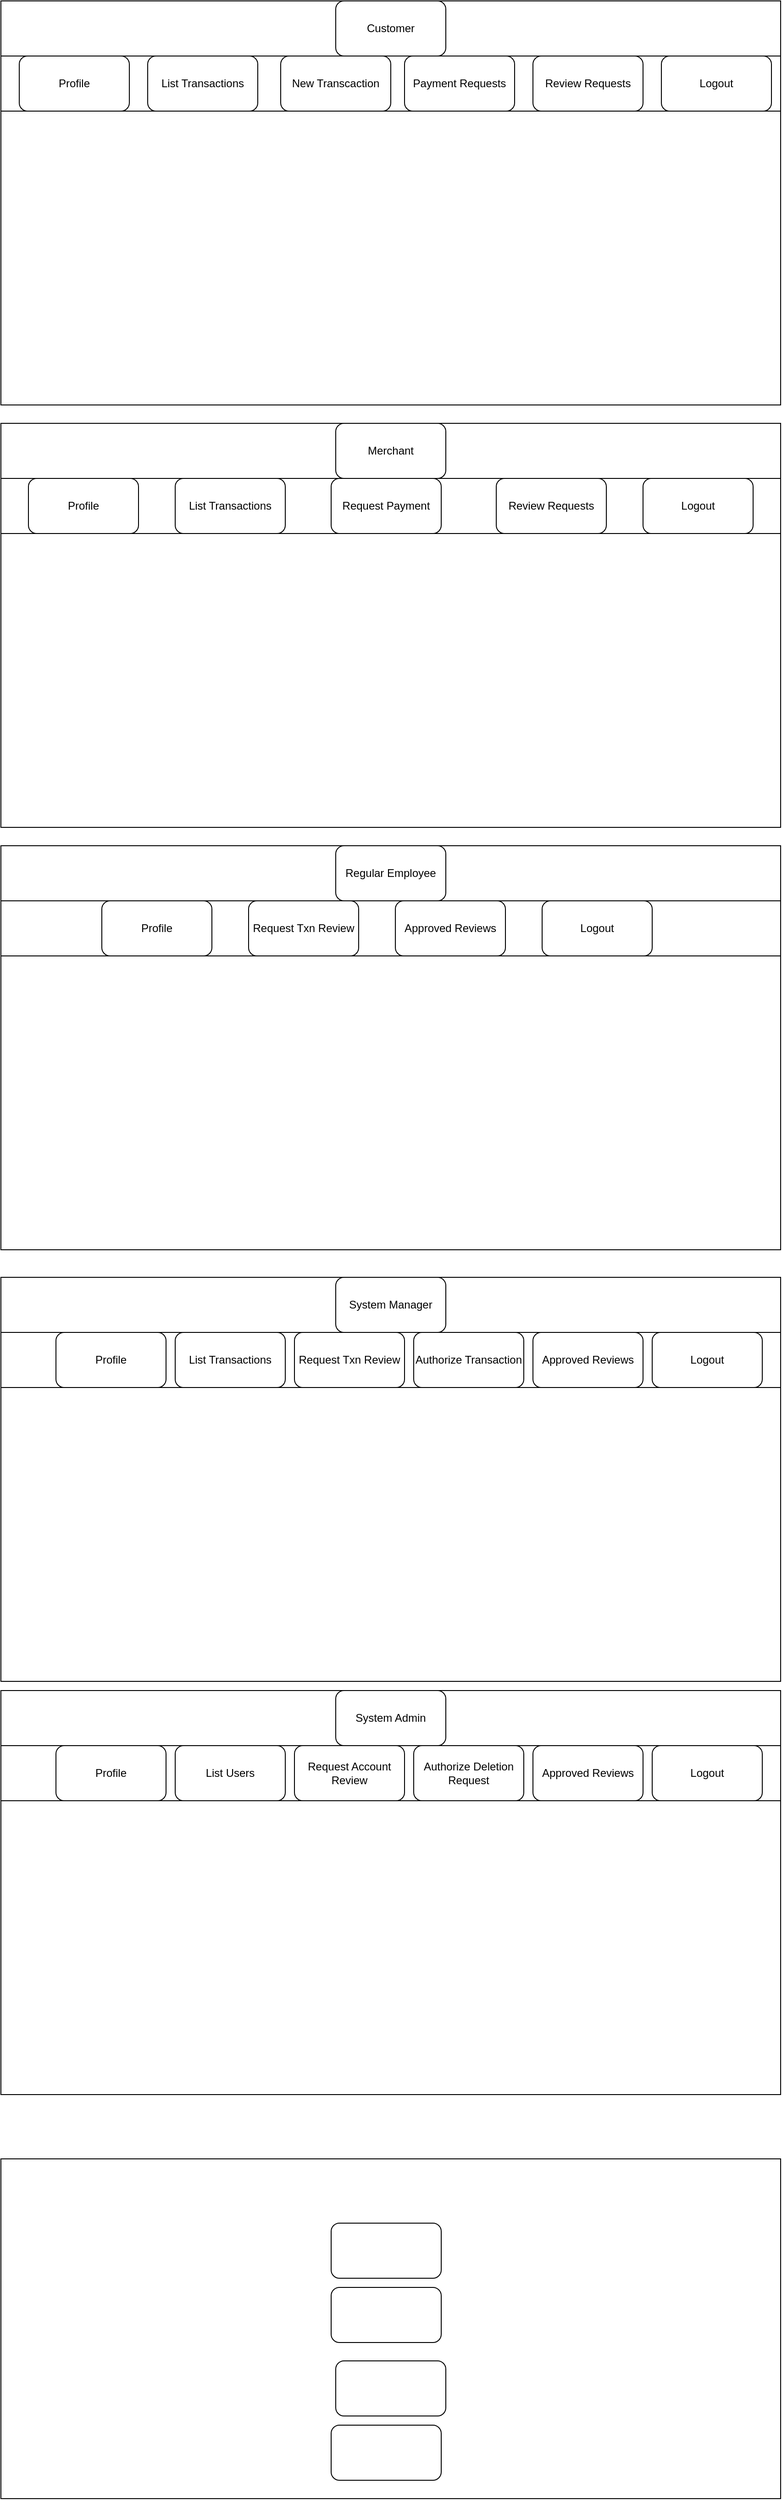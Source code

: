 <mxfile version="24.2.3" type="device">
  <diagram name="Page-1" id="quK-_K29_yYZpArmBf9Z">
    <mxGraphModel dx="1224" dy="2884" grid="1" gridSize="10" guides="1" tooltips="1" connect="1" arrows="1" fold="1" page="1" pageScale="1" pageWidth="850" pageHeight="1100" math="0" shadow="0">
      <root>
        <mxCell id="0" />
        <mxCell id="1" parent="0" />
        <mxCell id="_537F4ddGnLc1pz3b4_u-7" value="" style="rounded=0;whiteSpace=wrap;html=1;" parent="1" vertex="1">
          <mxGeometry y="130" width="850" height="440" as="geometry" />
        </mxCell>
        <mxCell id="_537F4ddGnLc1pz3b4_u-10" value="" style="rounded=0;whiteSpace=wrap;html=1;" parent="1" vertex="1">
          <mxGeometry y="190" width="850" height="60" as="geometry" />
        </mxCell>
        <mxCell id="_537F4ddGnLc1pz3b4_u-12" value="Profile" style="rounded=1;whiteSpace=wrap;html=1;" parent="1" vertex="1">
          <mxGeometry x="60" y="190" width="120" height="60" as="geometry" />
        </mxCell>
        <mxCell id="_537F4ddGnLc1pz3b4_u-13" value="List Transactions" style="rounded=1;whiteSpace=wrap;html=1;" parent="1" vertex="1">
          <mxGeometry x="190" y="190" width="120" height="60" as="geometry" />
        </mxCell>
        <mxCell id="_537F4ddGnLc1pz3b4_u-14" value="Request Txn Review" style="rounded=1;whiteSpace=wrap;html=1;" parent="1" vertex="1">
          <mxGeometry x="320" y="190" width="120" height="60" as="geometry" />
        </mxCell>
        <mxCell id="_537F4ddGnLc1pz3b4_u-15" value="Authorize Transaction" style="rounded=1;whiteSpace=wrap;html=1;" parent="1" vertex="1">
          <mxGeometry x="450" y="190" width="120" height="60" as="geometry" />
        </mxCell>
        <mxCell id="_537F4ddGnLc1pz3b4_u-16" value="Approved Reviews" style="rounded=1;whiteSpace=wrap;html=1;" parent="1" vertex="1">
          <mxGeometry x="580" y="190" width="120" height="60" as="geometry" />
        </mxCell>
        <mxCell id="_537F4ddGnLc1pz3b4_u-17" value="Logout" style="rounded=1;whiteSpace=wrap;html=1;" parent="1" vertex="1">
          <mxGeometry x="710" y="190" width="120" height="60" as="geometry" />
        </mxCell>
        <mxCell id="_537F4ddGnLc1pz3b4_u-19" value="" style="rounded=0;whiteSpace=wrap;html=1;" parent="1" vertex="1">
          <mxGeometry y="580" width="850" height="440" as="geometry" />
        </mxCell>
        <mxCell id="_537F4ddGnLc1pz3b4_u-20" value="" style="rounded=0;whiteSpace=wrap;html=1;" parent="1" vertex="1">
          <mxGeometry y="640" width="850" height="60" as="geometry" />
        </mxCell>
        <mxCell id="_537F4ddGnLc1pz3b4_u-22" value="Profile" style="rounded=1;whiteSpace=wrap;html=1;" parent="1" vertex="1">
          <mxGeometry x="60" y="640" width="120" height="60" as="geometry" />
        </mxCell>
        <mxCell id="_537F4ddGnLc1pz3b4_u-23" value="List Users" style="rounded=1;whiteSpace=wrap;html=1;" parent="1" vertex="1">
          <mxGeometry x="190" y="640" width="120" height="60" as="geometry" />
        </mxCell>
        <mxCell id="_537F4ddGnLc1pz3b4_u-24" value="Request Account Review" style="rounded=1;whiteSpace=wrap;html=1;" parent="1" vertex="1">
          <mxGeometry x="320" y="640" width="120" height="60" as="geometry" />
        </mxCell>
        <mxCell id="_537F4ddGnLc1pz3b4_u-25" value="Authorize Deletion Request" style="rounded=1;whiteSpace=wrap;html=1;" parent="1" vertex="1">
          <mxGeometry x="450" y="640" width="120" height="60" as="geometry" />
        </mxCell>
        <mxCell id="_537F4ddGnLc1pz3b4_u-26" value="Approved Reviews" style="rounded=1;whiteSpace=wrap;html=1;" parent="1" vertex="1">
          <mxGeometry x="580" y="640" width="120" height="60" as="geometry" />
        </mxCell>
        <mxCell id="_537F4ddGnLc1pz3b4_u-27" value="Logout" style="rounded=1;whiteSpace=wrap;html=1;" parent="1" vertex="1">
          <mxGeometry x="710" y="640" width="120" height="60" as="geometry" />
        </mxCell>
        <mxCell id="_537F4ddGnLc1pz3b4_u-29" value="System Admin" style="rounded=1;whiteSpace=wrap;html=1;" parent="1" vertex="1">
          <mxGeometry x="365" y="580" width="120" height="60" as="geometry" />
        </mxCell>
        <mxCell id="_537F4ddGnLc1pz3b4_u-30" value="System Manager" style="rounded=1;whiteSpace=wrap;html=1;" parent="1" vertex="1">
          <mxGeometry x="365" y="130" width="120" height="60" as="geometry" />
        </mxCell>
        <mxCell id="_537F4ddGnLc1pz3b4_u-31" value="" style="rounded=0;whiteSpace=wrap;html=1;" parent="1" vertex="1">
          <mxGeometry y="-340" width="850" height="440" as="geometry" />
        </mxCell>
        <mxCell id="_537F4ddGnLc1pz3b4_u-32" value="" style="rounded=0;whiteSpace=wrap;html=1;" parent="1" vertex="1">
          <mxGeometry y="-280" width="850" height="60" as="geometry" />
        </mxCell>
        <mxCell id="_537F4ddGnLc1pz3b4_u-33" value="Profile" style="rounded=1;whiteSpace=wrap;html=1;" parent="1" vertex="1">
          <mxGeometry x="110" y="-280" width="120" height="60" as="geometry" />
        </mxCell>
        <mxCell id="_537F4ddGnLc1pz3b4_u-37" value="Approved Reviews" style="rounded=1;whiteSpace=wrap;html=1;" parent="1" vertex="1">
          <mxGeometry x="430" y="-280" width="120" height="60" as="geometry" />
        </mxCell>
        <mxCell id="_537F4ddGnLc1pz3b4_u-39" value="Regular Employee" style="rounded=1;whiteSpace=wrap;html=1;" parent="1" vertex="1">
          <mxGeometry x="365" y="-340" width="120" height="60" as="geometry" />
        </mxCell>
        <mxCell id="_537F4ddGnLc1pz3b4_u-40" value="Logout" style="rounded=1;whiteSpace=wrap;html=1;" parent="1" vertex="1">
          <mxGeometry x="590" y="-280" width="120" height="60" as="geometry" />
        </mxCell>
        <mxCell id="_537F4ddGnLc1pz3b4_u-41" value="Request Txn Review" style="rounded=1;whiteSpace=wrap;html=1;" parent="1" vertex="1">
          <mxGeometry x="270" y="-280" width="120" height="60" as="geometry" />
        </mxCell>
        <mxCell id="_537F4ddGnLc1pz3b4_u-49" value="" style="rounded=0;whiteSpace=wrap;html=1;" parent="1" vertex="1">
          <mxGeometry y="-1260" width="850" height="440" as="geometry" />
        </mxCell>
        <mxCell id="_537F4ddGnLc1pz3b4_u-50" value="" style="rounded=0;whiteSpace=wrap;html=1;" parent="1" vertex="1">
          <mxGeometry y="-1200" width="850" height="60" as="geometry" />
        </mxCell>
        <mxCell id="_537F4ddGnLc1pz3b4_u-51" value="Profile" style="rounded=1;whiteSpace=wrap;html=1;" parent="1" vertex="1">
          <mxGeometry x="20" y="-1200" width="120" height="60" as="geometry" />
        </mxCell>
        <mxCell id="_537F4ddGnLc1pz3b4_u-53" value="Customer" style="rounded=1;whiteSpace=wrap;html=1;" parent="1" vertex="1">
          <mxGeometry x="365" y="-1260" width="120" height="60" as="geometry" />
        </mxCell>
        <mxCell id="_537F4ddGnLc1pz3b4_u-54" value="Logout" style="rounded=1;whiteSpace=wrap;html=1;" parent="1" vertex="1">
          <mxGeometry x="720" y="-1200" width="120" height="60" as="geometry" />
        </mxCell>
        <mxCell id="_537F4ddGnLc1pz3b4_u-56" value="List Transactions" style="rounded=1;whiteSpace=wrap;html=1;" parent="1" vertex="1">
          <mxGeometry x="160" y="-1200" width="120" height="60" as="geometry" />
        </mxCell>
        <mxCell id="_537F4ddGnLc1pz3b4_u-57" value="New Transcaction" style="rounded=1;whiteSpace=wrap;html=1;" parent="1" vertex="1">
          <mxGeometry x="305" y="-1200" width="120" height="60" as="geometry" />
        </mxCell>
        <mxCell id="_537F4ddGnLc1pz3b4_u-59" value="Payment Requests" style="rounded=1;whiteSpace=wrap;html=1;" parent="1" vertex="1">
          <mxGeometry x="440" y="-1200" width="120" height="60" as="geometry" />
        </mxCell>
        <mxCell id="_537F4ddGnLc1pz3b4_u-60" value="Review Requests" style="rounded=1;whiteSpace=wrap;html=1;" parent="1" vertex="1">
          <mxGeometry x="580" y="-1200" width="120" height="60" as="geometry" />
        </mxCell>
        <mxCell id="_537F4ddGnLc1pz3b4_u-70" value="" style="rounded=0;whiteSpace=wrap;html=1;" parent="1" vertex="1">
          <mxGeometry y="-800" width="850" height="440" as="geometry" />
        </mxCell>
        <mxCell id="_537F4ddGnLc1pz3b4_u-71" value="" style="rounded=0;whiteSpace=wrap;html=1;" parent="1" vertex="1">
          <mxGeometry y="-740" width="850" height="60" as="geometry" />
        </mxCell>
        <mxCell id="_537F4ddGnLc1pz3b4_u-72" value="Profile" style="rounded=1;whiteSpace=wrap;html=1;" parent="1" vertex="1">
          <mxGeometry x="30" y="-740" width="120" height="60" as="geometry" />
        </mxCell>
        <mxCell id="_537F4ddGnLc1pz3b4_u-73" value="Merchant" style="rounded=1;whiteSpace=wrap;html=1;" parent="1" vertex="1">
          <mxGeometry x="365" y="-800" width="120" height="60" as="geometry" />
        </mxCell>
        <mxCell id="_537F4ddGnLc1pz3b4_u-74" value="Logout" style="rounded=1;whiteSpace=wrap;html=1;" parent="1" vertex="1">
          <mxGeometry x="700" y="-740" width="120" height="60" as="geometry" />
        </mxCell>
        <mxCell id="_537F4ddGnLc1pz3b4_u-75" value="List Transactions" style="rounded=1;whiteSpace=wrap;html=1;" parent="1" vertex="1">
          <mxGeometry x="190" y="-740" width="120" height="60" as="geometry" />
        </mxCell>
        <mxCell id="_537F4ddGnLc1pz3b4_u-76" value="Request Payment" style="rounded=1;whiteSpace=wrap;html=1;" parent="1" vertex="1">
          <mxGeometry x="360" y="-740" width="120" height="60" as="geometry" />
        </mxCell>
        <mxCell id="_537F4ddGnLc1pz3b4_u-78" value="Review Requests" style="rounded=1;whiteSpace=wrap;html=1;" parent="1" vertex="1">
          <mxGeometry x="540" y="-740" width="120" height="60" as="geometry" />
        </mxCell>
        <mxCell id="pthbUAL1pBv5at-cIfeE-1" value="" style="rounded=0;whiteSpace=wrap;html=1;" vertex="1" parent="1">
          <mxGeometry y="1090" width="850" height="370" as="geometry" />
        </mxCell>
        <mxCell id="pthbUAL1pBv5at-cIfeE-2" value="" style="rounded=1;whiteSpace=wrap;html=1;" vertex="1" parent="1">
          <mxGeometry x="360" y="1160" width="120" height="60" as="geometry" />
        </mxCell>
        <mxCell id="pthbUAL1pBv5at-cIfeE-3" value="" style="rounded=1;whiteSpace=wrap;html=1;" vertex="1" parent="1">
          <mxGeometry x="360" y="1230" width="120" height="60" as="geometry" />
        </mxCell>
        <mxCell id="pthbUAL1pBv5at-cIfeE-4" value="" style="rounded=1;whiteSpace=wrap;html=1;" vertex="1" parent="1">
          <mxGeometry x="360" y="1380" width="120" height="60" as="geometry" />
        </mxCell>
        <mxCell id="pthbUAL1pBv5at-cIfeE-5" value="" style="rounded=1;whiteSpace=wrap;html=1;" vertex="1" parent="1">
          <mxGeometry x="365" y="1310" width="120" height="60" as="geometry" />
        </mxCell>
      </root>
    </mxGraphModel>
  </diagram>
</mxfile>
